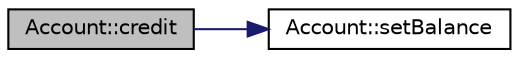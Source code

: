 digraph "Account::credit"
{
  edge [fontname="Helvetica",fontsize="10",labelfontname="Helvetica",labelfontsize="10"];
  node [fontname="Helvetica",fontsize="10",shape=record];
  rankdir="LR";
  Node1 [label="Account::credit",height=0.2,width=0.4,color="black", fillcolor="grey75", style="filled", fontcolor="black"];
  Node1 -> Node2 [color="midnightblue",fontsize="10",style="solid",fontname="Helvetica"];
  Node2 [label="Account::setBalance",height=0.2,width=0.4,color="black", fillcolor="white", style="filled",URL="$classAccount.html#ac426f0df93883712c99b224645748d67"];
}
